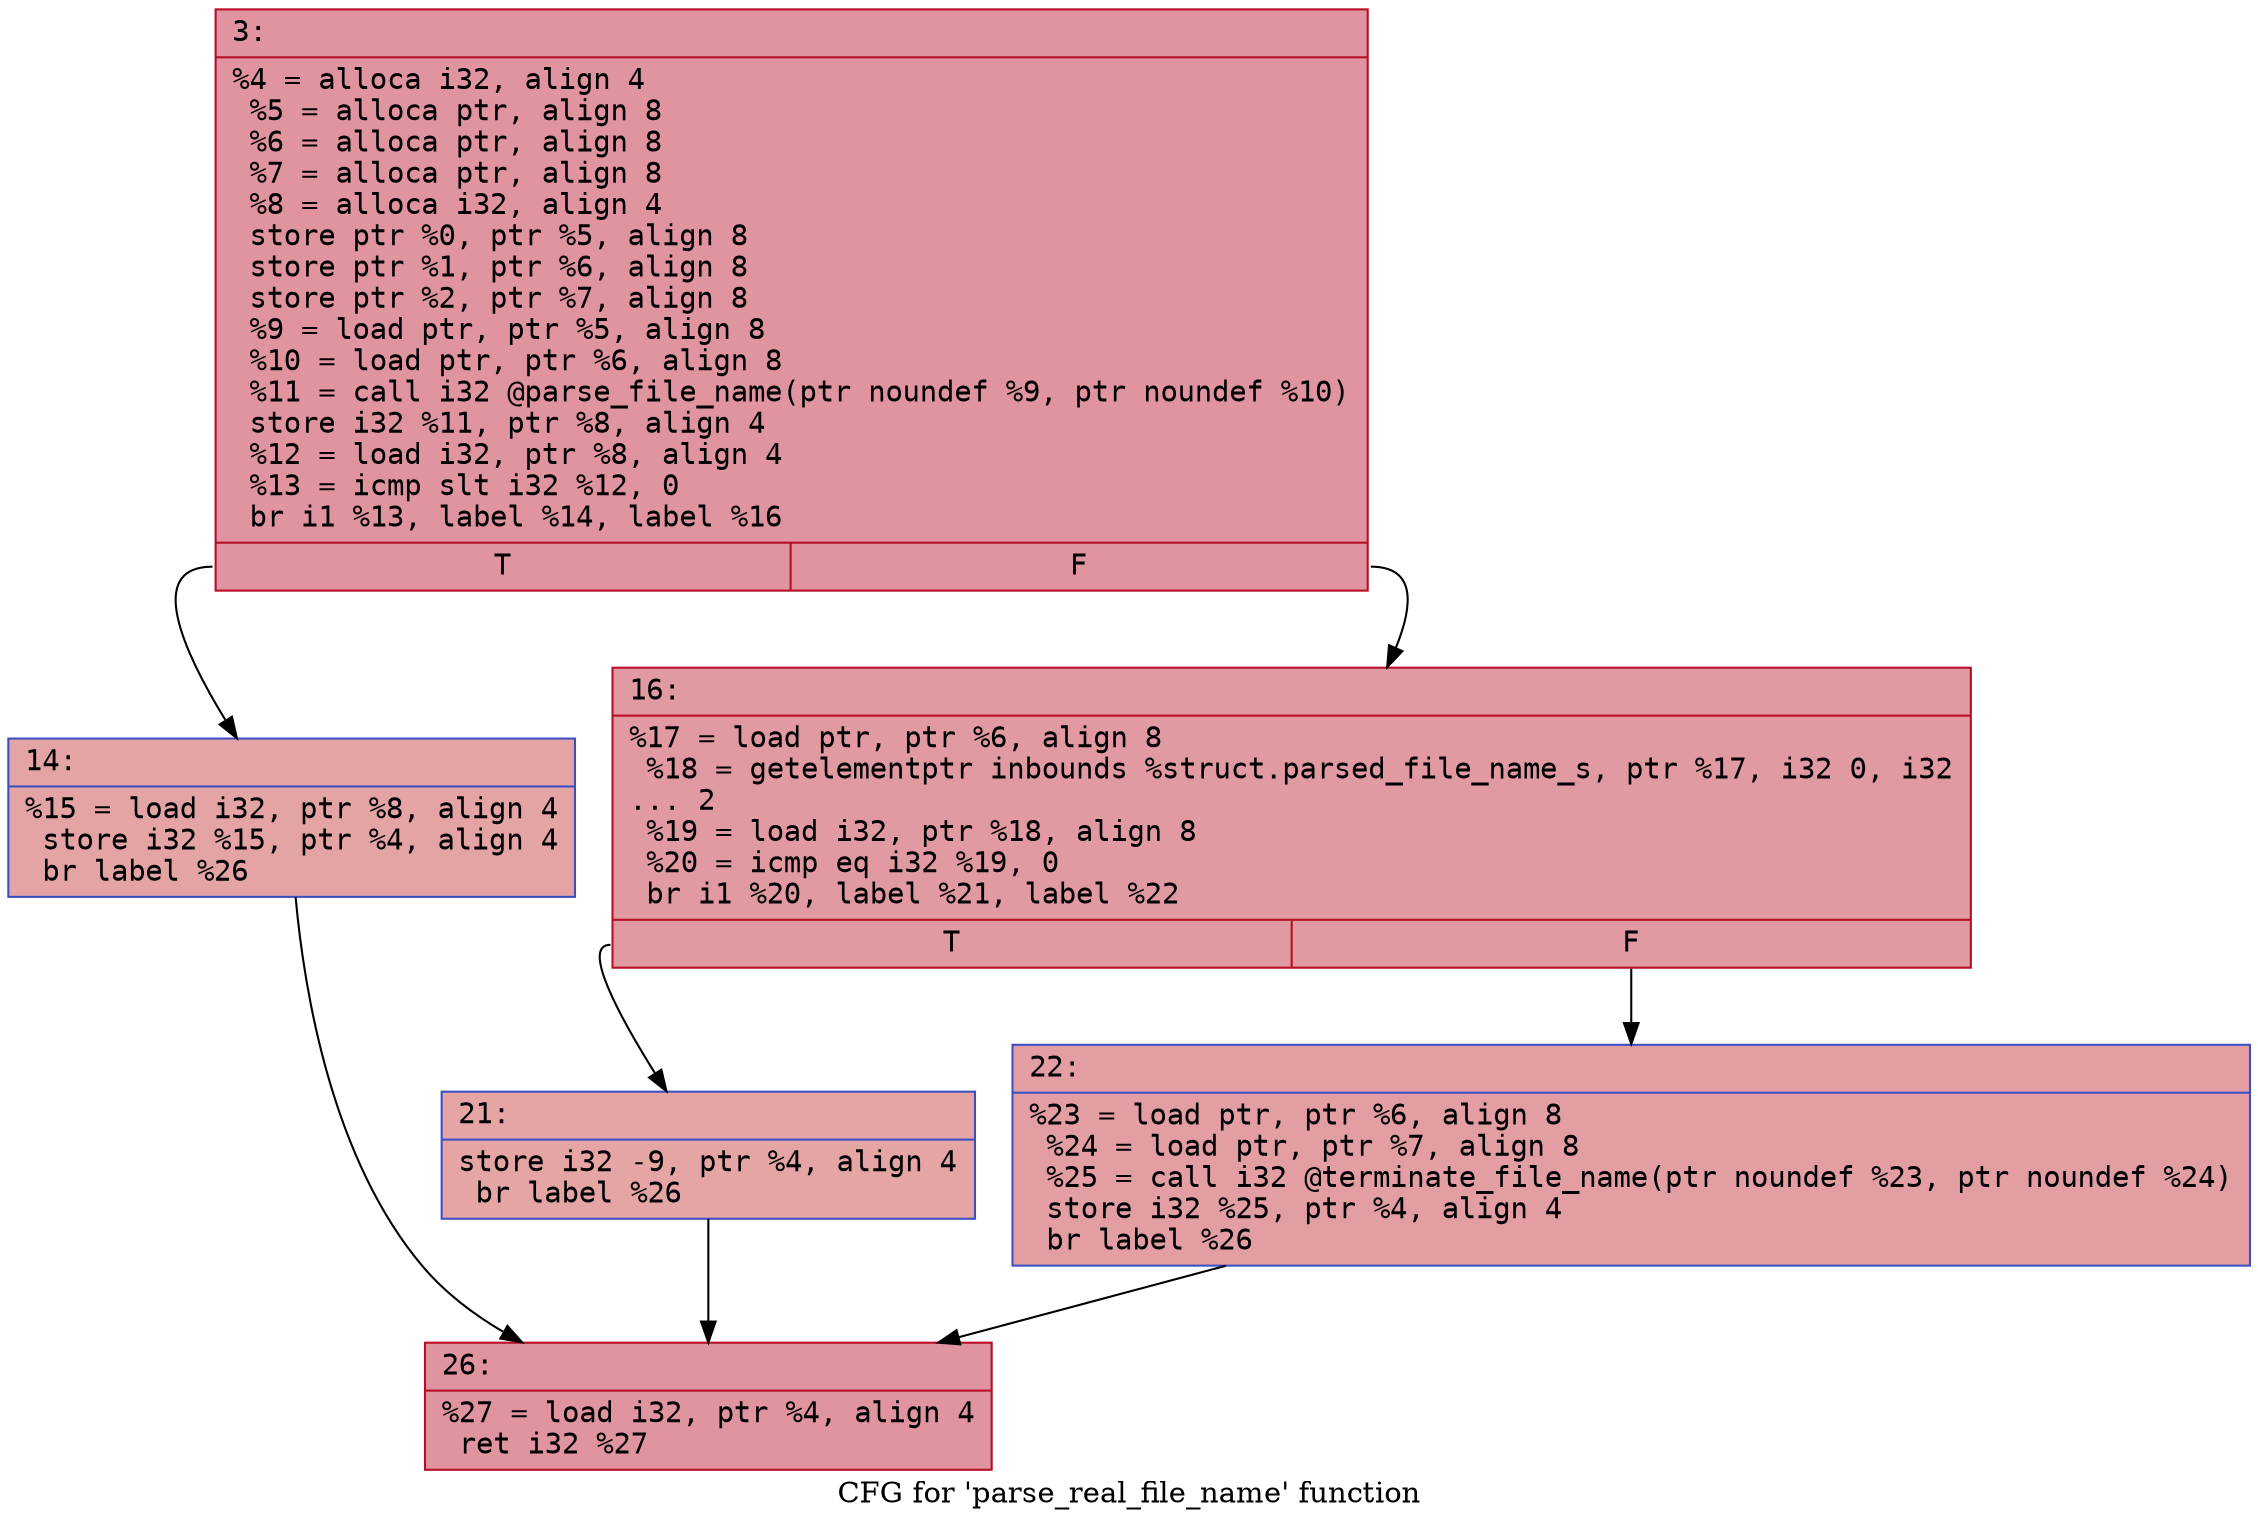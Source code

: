 digraph "CFG for 'parse_real_file_name' function" {
	label="CFG for 'parse_real_file_name' function";

	Node0x60000066e620 [shape=record,color="#b70d28ff", style=filled, fillcolor="#b70d2870" fontname="Courier",label="{3:\l|  %4 = alloca i32, align 4\l  %5 = alloca ptr, align 8\l  %6 = alloca ptr, align 8\l  %7 = alloca ptr, align 8\l  %8 = alloca i32, align 4\l  store ptr %0, ptr %5, align 8\l  store ptr %1, ptr %6, align 8\l  store ptr %2, ptr %7, align 8\l  %9 = load ptr, ptr %5, align 8\l  %10 = load ptr, ptr %6, align 8\l  %11 = call i32 @parse_file_name(ptr noundef %9, ptr noundef %10)\l  store i32 %11, ptr %8, align 4\l  %12 = load i32, ptr %8, align 4\l  %13 = icmp slt i32 %12, 0\l  br i1 %13, label %14, label %16\l|{<s0>T|<s1>F}}"];
	Node0x60000066e620:s0 -> Node0x60000066e670[tooltip="3 -> 14\nProbability 37.50%" ];
	Node0x60000066e620:s1 -> Node0x60000066e6c0[tooltip="3 -> 16\nProbability 62.50%" ];
	Node0x60000066e670 [shape=record,color="#3d50c3ff", style=filled, fillcolor="#c32e3170" fontname="Courier",label="{14:\l|  %15 = load i32, ptr %8, align 4\l  store i32 %15, ptr %4, align 4\l  br label %26\l}"];
	Node0x60000066e670 -> Node0x60000066e7b0[tooltip="14 -> 26\nProbability 100.00%" ];
	Node0x60000066e6c0 [shape=record,color="#b70d28ff", style=filled, fillcolor="#bb1b2c70" fontname="Courier",label="{16:\l|  %17 = load ptr, ptr %6, align 8\l  %18 = getelementptr inbounds %struct.parsed_file_name_s, ptr %17, i32 0, i32\l... 2\l  %19 = load i32, ptr %18, align 8\l  %20 = icmp eq i32 %19, 0\l  br i1 %20, label %21, label %22\l|{<s0>T|<s1>F}}"];
	Node0x60000066e6c0:s0 -> Node0x60000066e710[tooltip="16 -> 21\nProbability 37.50%" ];
	Node0x60000066e6c0:s1 -> Node0x60000066e760[tooltip="16 -> 22\nProbability 62.50%" ];
	Node0x60000066e710 [shape=record,color="#3d50c3ff", style=filled, fillcolor="#c5333470" fontname="Courier",label="{21:\l|  store i32 -9, ptr %4, align 4\l  br label %26\l}"];
	Node0x60000066e710 -> Node0x60000066e7b0[tooltip="21 -> 26\nProbability 100.00%" ];
	Node0x60000066e760 [shape=record,color="#3d50c3ff", style=filled, fillcolor="#be242e70" fontname="Courier",label="{22:\l|  %23 = load ptr, ptr %6, align 8\l  %24 = load ptr, ptr %7, align 8\l  %25 = call i32 @terminate_file_name(ptr noundef %23, ptr noundef %24)\l  store i32 %25, ptr %4, align 4\l  br label %26\l}"];
	Node0x60000066e760 -> Node0x60000066e7b0[tooltip="22 -> 26\nProbability 100.00%" ];
	Node0x60000066e7b0 [shape=record,color="#b70d28ff", style=filled, fillcolor="#b70d2870" fontname="Courier",label="{26:\l|  %27 = load i32, ptr %4, align 4\l  ret i32 %27\l}"];
}
